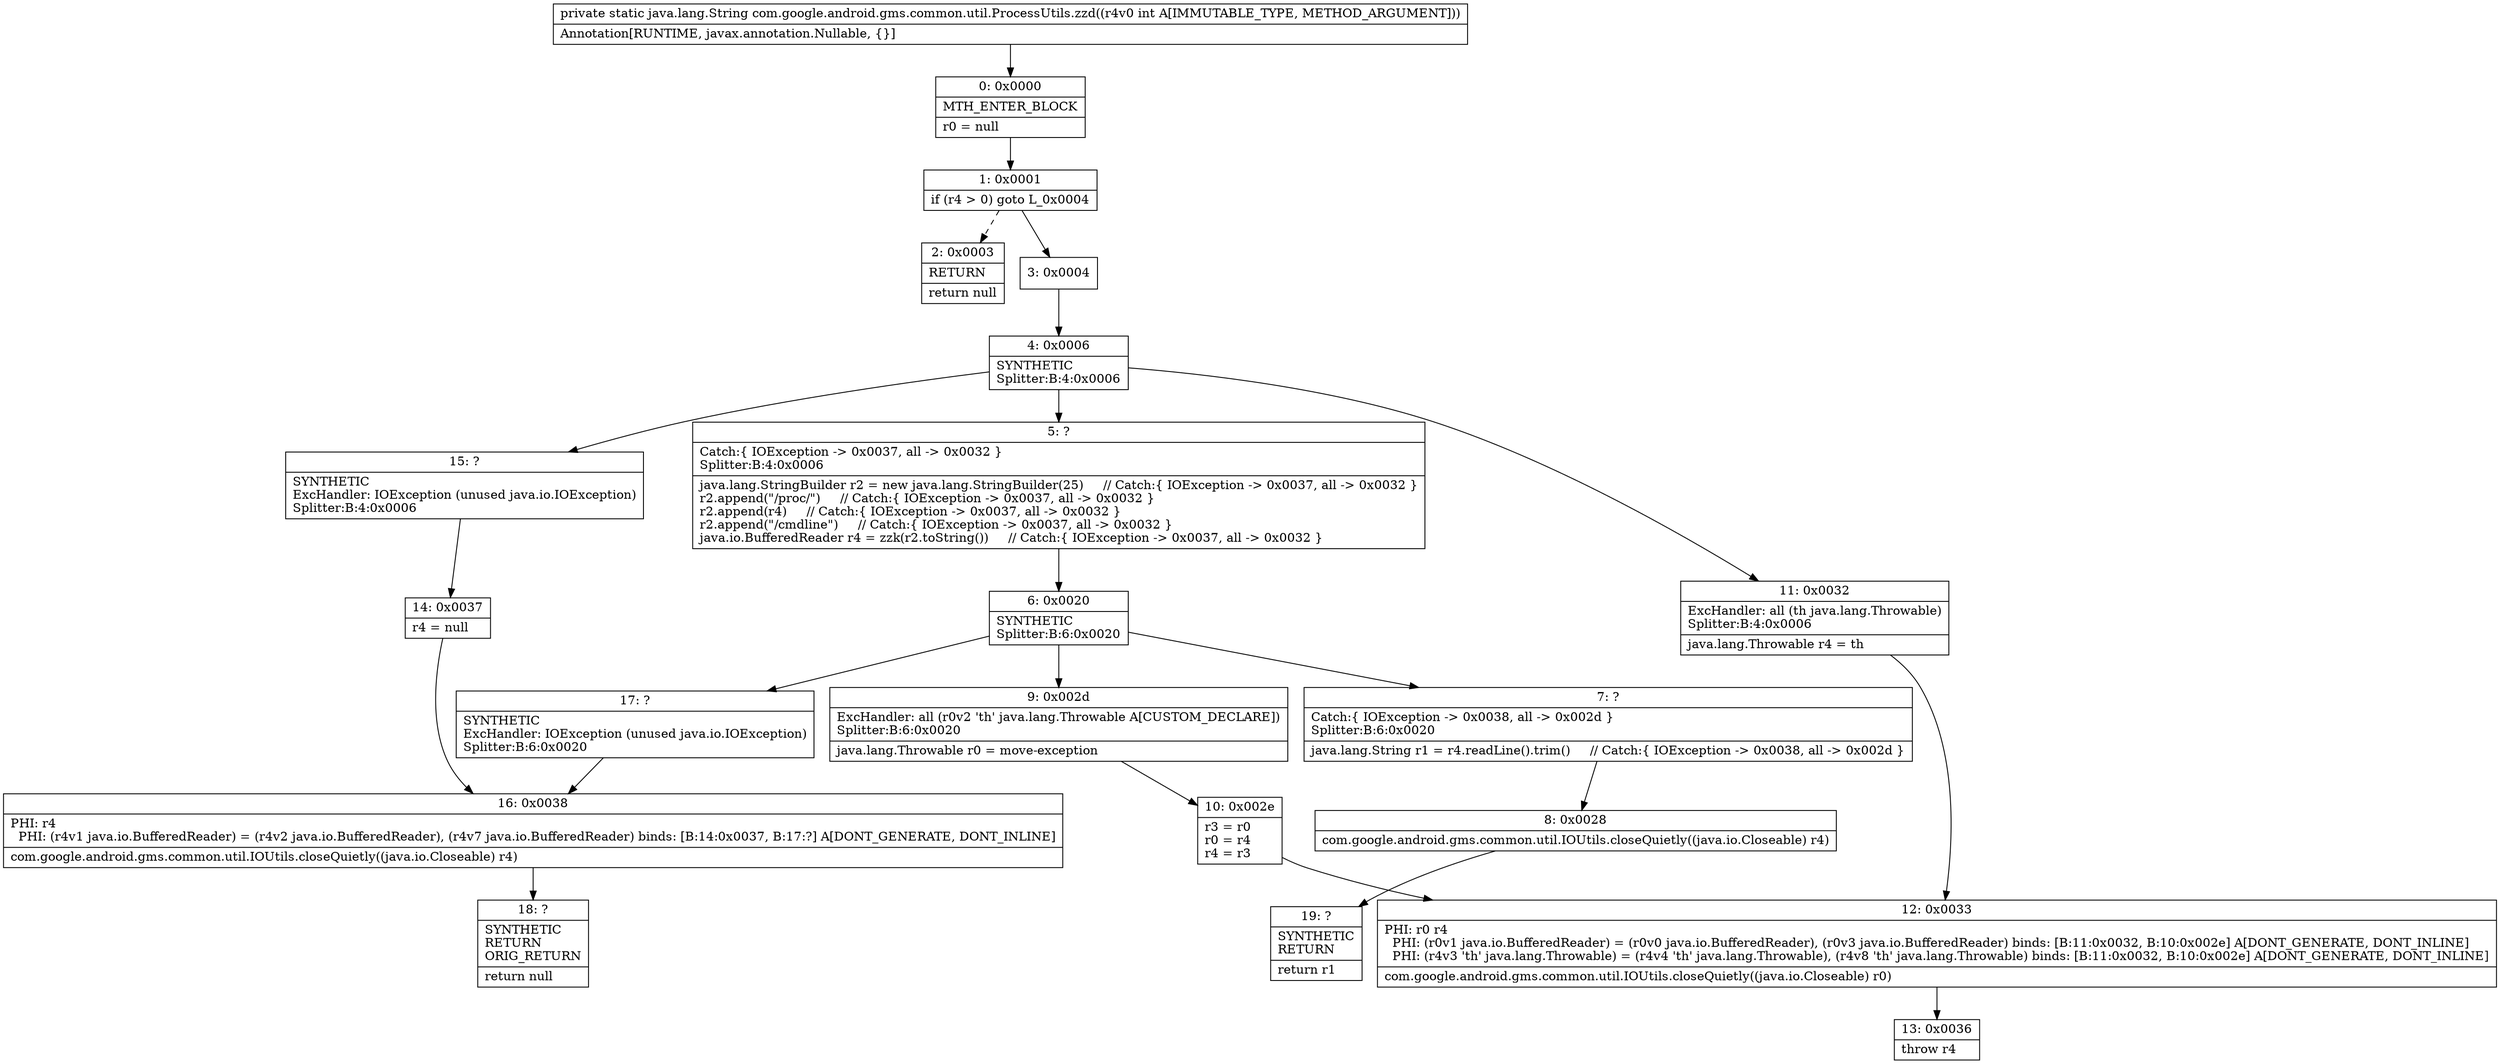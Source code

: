 digraph "CFG forcom.google.android.gms.common.util.ProcessUtils.zzd(I)Ljava\/lang\/String;" {
Node_0 [shape=record,label="{0\:\ 0x0000|MTH_ENTER_BLOCK\l|r0 = null\l}"];
Node_1 [shape=record,label="{1\:\ 0x0001|if (r4 \> 0) goto L_0x0004\l}"];
Node_2 [shape=record,label="{2\:\ 0x0003|RETURN\l|return null\l}"];
Node_3 [shape=record,label="{3\:\ 0x0004}"];
Node_4 [shape=record,label="{4\:\ 0x0006|SYNTHETIC\lSplitter:B:4:0x0006\l}"];
Node_5 [shape=record,label="{5\:\ ?|Catch:\{ IOException \-\> 0x0037, all \-\> 0x0032 \}\lSplitter:B:4:0x0006\l|java.lang.StringBuilder r2 = new java.lang.StringBuilder(25)     \/\/ Catch:\{ IOException \-\> 0x0037, all \-\> 0x0032 \}\lr2.append(\"\/proc\/\")     \/\/ Catch:\{ IOException \-\> 0x0037, all \-\> 0x0032 \}\lr2.append(r4)     \/\/ Catch:\{ IOException \-\> 0x0037, all \-\> 0x0032 \}\lr2.append(\"\/cmdline\")     \/\/ Catch:\{ IOException \-\> 0x0037, all \-\> 0x0032 \}\ljava.io.BufferedReader r4 = zzk(r2.toString())     \/\/ Catch:\{ IOException \-\> 0x0037, all \-\> 0x0032 \}\l}"];
Node_6 [shape=record,label="{6\:\ 0x0020|SYNTHETIC\lSplitter:B:6:0x0020\l}"];
Node_7 [shape=record,label="{7\:\ ?|Catch:\{ IOException \-\> 0x0038, all \-\> 0x002d \}\lSplitter:B:6:0x0020\l|java.lang.String r1 = r4.readLine().trim()     \/\/ Catch:\{ IOException \-\> 0x0038, all \-\> 0x002d \}\l}"];
Node_8 [shape=record,label="{8\:\ 0x0028|com.google.android.gms.common.util.IOUtils.closeQuietly((java.io.Closeable) r4)\l}"];
Node_9 [shape=record,label="{9\:\ 0x002d|ExcHandler: all (r0v2 'th' java.lang.Throwable A[CUSTOM_DECLARE])\lSplitter:B:6:0x0020\l|java.lang.Throwable r0 = move\-exception\l}"];
Node_10 [shape=record,label="{10\:\ 0x002e|r3 = r0\lr0 = r4\lr4 = r3\l}"];
Node_11 [shape=record,label="{11\:\ 0x0032|ExcHandler: all (th java.lang.Throwable)\lSplitter:B:4:0x0006\l|java.lang.Throwable r4 = th\l}"];
Node_12 [shape=record,label="{12\:\ 0x0033|PHI: r0 r4 \l  PHI: (r0v1 java.io.BufferedReader) = (r0v0 java.io.BufferedReader), (r0v3 java.io.BufferedReader) binds: [B:11:0x0032, B:10:0x002e] A[DONT_GENERATE, DONT_INLINE]\l  PHI: (r4v3 'th' java.lang.Throwable) = (r4v4 'th' java.lang.Throwable), (r4v8 'th' java.lang.Throwable) binds: [B:11:0x0032, B:10:0x002e] A[DONT_GENERATE, DONT_INLINE]\l|com.google.android.gms.common.util.IOUtils.closeQuietly((java.io.Closeable) r0)\l}"];
Node_13 [shape=record,label="{13\:\ 0x0036|throw r4\l}"];
Node_14 [shape=record,label="{14\:\ 0x0037|r4 = null\l}"];
Node_15 [shape=record,label="{15\:\ ?|SYNTHETIC\lExcHandler: IOException (unused java.io.IOException)\lSplitter:B:4:0x0006\l}"];
Node_16 [shape=record,label="{16\:\ 0x0038|PHI: r4 \l  PHI: (r4v1 java.io.BufferedReader) = (r4v2 java.io.BufferedReader), (r4v7 java.io.BufferedReader) binds: [B:14:0x0037, B:17:?] A[DONT_GENERATE, DONT_INLINE]\l|com.google.android.gms.common.util.IOUtils.closeQuietly((java.io.Closeable) r4)\l}"];
Node_17 [shape=record,label="{17\:\ ?|SYNTHETIC\lExcHandler: IOException (unused java.io.IOException)\lSplitter:B:6:0x0020\l}"];
Node_18 [shape=record,label="{18\:\ ?|SYNTHETIC\lRETURN\lORIG_RETURN\l|return null\l}"];
Node_19 [shape=record,label="{19\:\ ?|SYNTHETIC\lRETURN\l|return r1\l}"];
MethodNode[shape=record,label="{private static java.lang.String com.google.android.gms.common.util.ProcessUtils.zzd((r4v0 int A[IMMUTABLE_TYPE, METHOD_ARGUMENT]))  | Annotation[RUNTIME, javax.annotation.Nullable, \{\}]\l}"];
MethodNode -> Node_0;
Node_0 -> Node_1;
Node_1 -> Node_2[style=dashed];
Node_1 -> Node_3;
Node_3 -> Node_4;
Node_4 -> Node_5;
Node_4 -> Node_15;
Node_4 -> Node_11;
Node_5 -> Node_6;
Node_6 -> Node_7;
Node_6 -> Node_17;
Node_6 -> Node_9;
Node_7 -> Node_8;
Node_8 -> Node_19;
Node_9 -> Node_10;
Node_10 -> Node_12;
Node_11 -> Node_12;
Node_12 -> Node_13;
Node_14 -> Node_16;
Node_15 -> Node_14;
Node_16 -> Node_18;
Node_17 -> Node_16;
}

